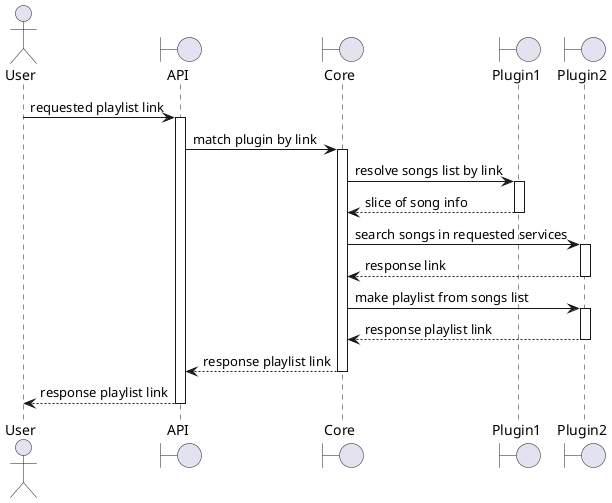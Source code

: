 @startuml

actor User
boundary API
boundary Core
boundary Plugin1
boundary Plugin2

User -> API: requested playlist link
activate API
API -> Core: match plugin by link
activate Core
Core -> Plugin1: resolve songs list by link
activate Plugin1
Plugin1 --> Core: slice of song info
deactivate Plugin1
Core -> Plugin2: search songs in requested services
activate Plugin2
Plugin2 --> Core: response link
deactivate Plugin2
Core -> Plugin2: make playlist from songs list
activate Plugin2
Plugin2 --> Core: response playlist link
deactivate Plugin2
Core --> API: response playlist link
deactivate Core
API --> User: response playlist link
deactivate API
@enduml